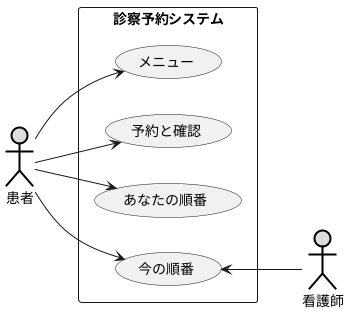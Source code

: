@startuml 演習６－３
left to right direction
actor 患者 as user#DDDDDD;line:black;line.bold;
actor 看護師 as kango#DDDDDD;line:black;line.bold;
rectangle 診察予約システム {
    usecase メニュー
    usecase 予約と確認
    usecase あなたの順番
    usecase 今の順番
}
user --> メニュー
user --> 予約と確認
user --> あなたの順番
user --> 今の順番
今の順番 <-- kango
@enduml
